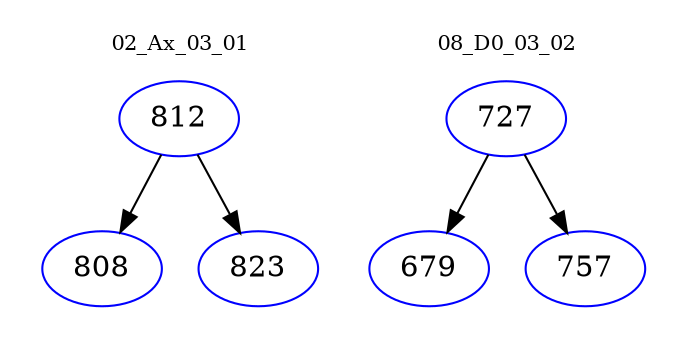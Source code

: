 digraph{
subgraph cluster_0 {
color = white
label = "02_Ax_03_01";
fontsize=10;
T0_812 [label="812", color="blue"]
T0_812 -> T0_808 [color="black"]
T0_808 [label="808", color="blue"]
T0_812 -> T0_823 [color="black"]
T0_823 [label="823", color="blue"]
}
subgraph cluster_1 {
color = white
label = "08_D0_03_02";
fontsize=10;
T1_727 [label="727", color="blue"]
T1_727 -> T1_679 [color="black"]
T1_679 [label="679", color="blue"]
T1_727 -> T1_757 [color="black"]
T1_757 [label="757", color="blue"]
}
}
